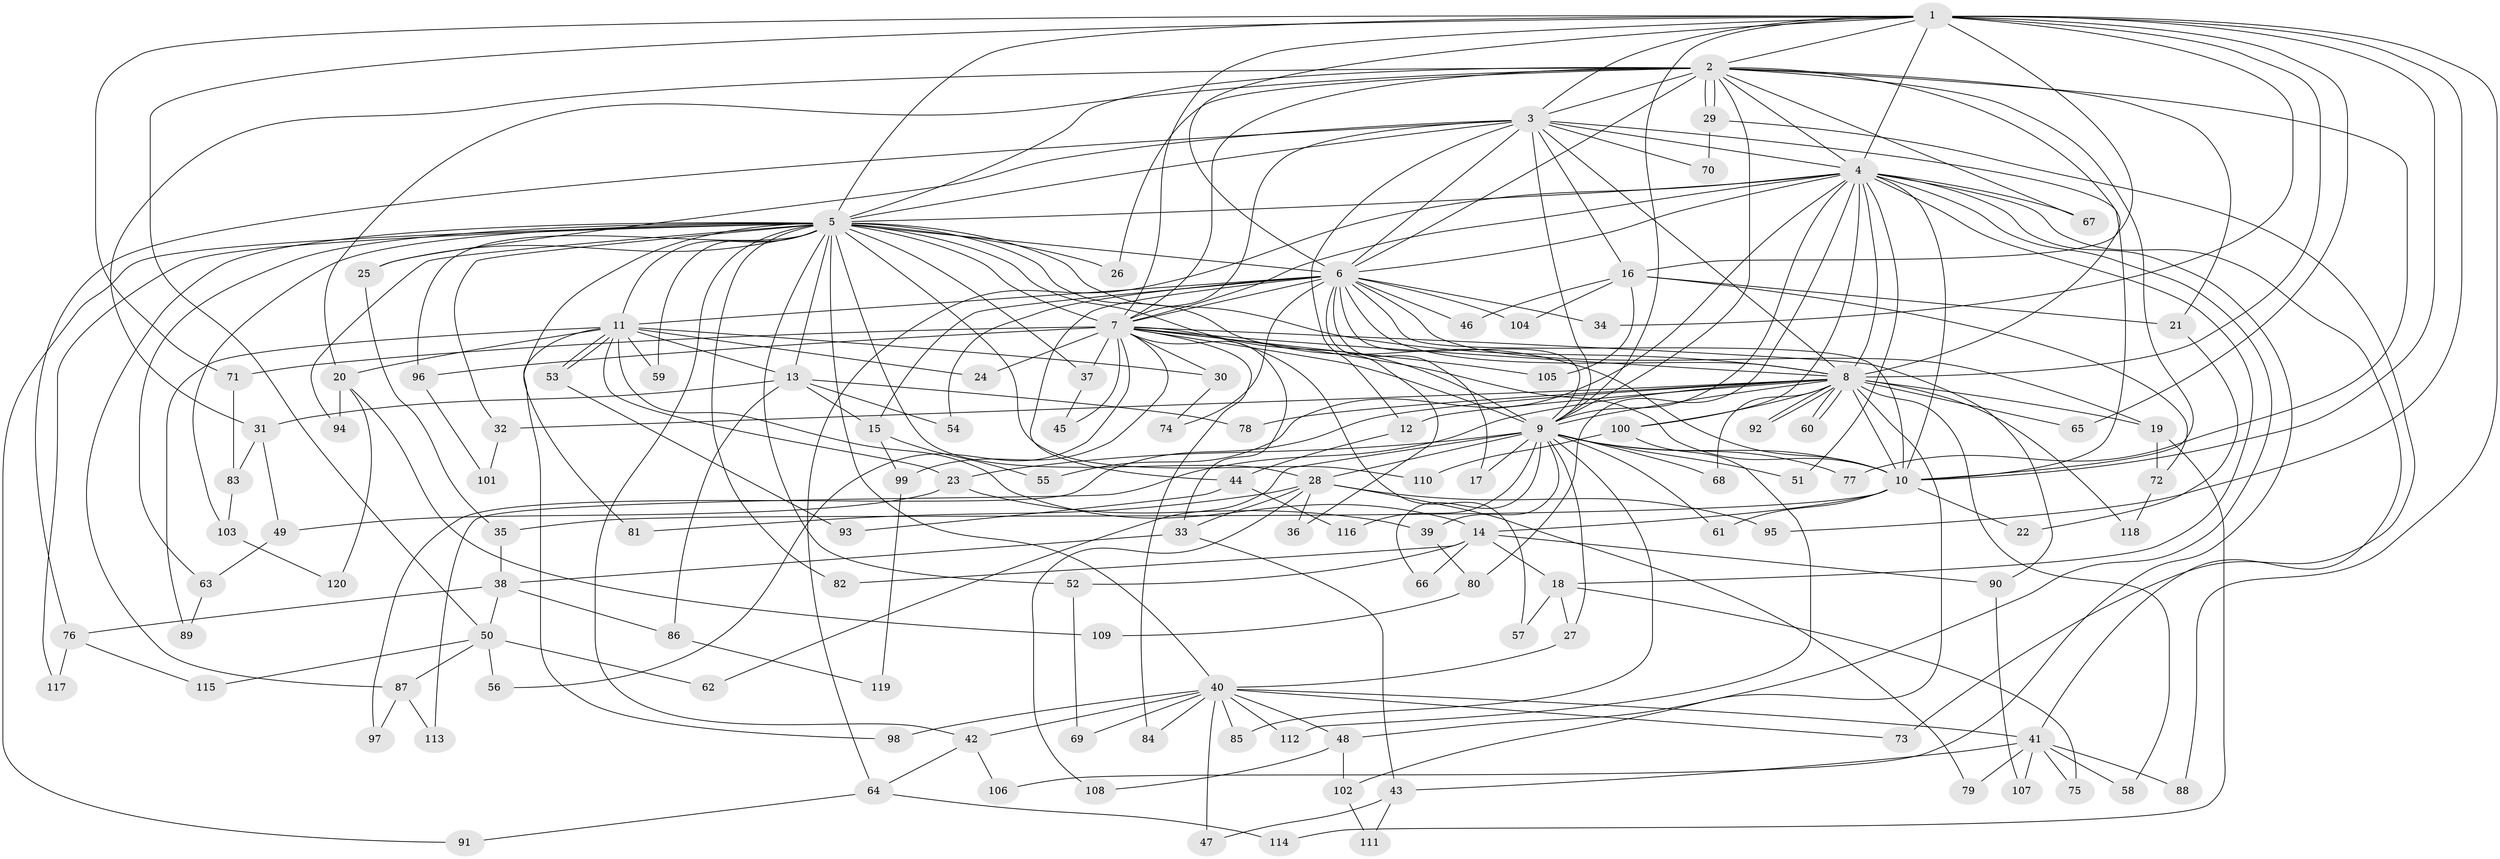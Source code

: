 // Generated by graph-tools (version 1.1) at 2025/01/03/09/25 03:01:24]
// undirected, 120 vertices, 265 edges
graph export_dot {
graph [start="1"]
  node [color=gray90,style=filled];
  1;
  2;
  3;
  4;
  5;
  6;
  7;
  8;
  9;
  10;
  11;
  12;
  13;
  14;
  15;
  16;
  17;
  18;
  19;
  20;
  21;
  22;
  23;
  24;
  25;
  26;
  27;
  28;
  29;
  30;
  31;
  32;
  33;
  34;
  35;
  36;
  37;
  38;
  39;
  40;
  41;
  42;
  43;
  44;
  45;
  46;
  47;
  48;
  49;
  50;
  51;
  52;
  53;
  54;
  55;
  56;
  57;
  58;
  59;
  60;
  61;
  62;
  63;
  64;
  65;
  66;
  67;
  68;
  69;
  70;
  71;
  72;
  73;
  74;
  75;
  76;
  77;
  78;
  79;
  80;
  81;
  82;
  83;
  84;
  85;
  86;
  87;
  88;
  89;
  90;
  91;
  92;
  93;
  94;
  95;
  96;
  97;
  98;
  99;
  100;
  101;
  102;
  103;
  104;
  105;
  106;
  107;
  108;
  109;
  110;
  111;
  112;
  113;
  114;
  115;
  116;
  117;
  118;
  119;
  120;
  1 -- 2;
  1 -- 3;
  1 -- 4;
  1 -- 5;
  1 -- 6;
  1 -- 7;
  1 -- 8;
  1 -- 9;
  1 -- 10;
  1 -- 16;
  1 -- 34;
  1 -- 50;
  1 -- 65;
  1 -- 71;
  1 -- 88;
  1 -- 95;
  2 -- 3;
  2 -- 4;
  2 -- 5;
  2 -- 6;
  2 -- 7;
  2 -- 8;
  2 -- 9;
  2 -- 10;
  2 -- 20;
  2 -- 21;
  2 -- 26;
  2 -- 29;
  2 -- 29;
  2 -- 31;
  2 -- 67;
  2 -- 77;
  3 -- 4;
  3 -- 5;
  3 -- 6;
  3 -- 7;
  3 -- 8;
  3 -- 9;
  3 -- 10;
  3 -- 12;
  3 -- 16;
  3 -- 25;
  3 -- 70;
  3 -- 76;
  4 -- 5;
  4 -- 6;
  4 -- 7;
  4 -- 8;
  4 -- 9;
  4 -- 10;
  4 -- 18;
  4 -- 41;
  4 -- 48;
  4 -- 51;
  4 -- 55;
  4 -- 64;
  4 -- 67;
  4 -- 80;
  4 -- 100;
  4 -- 106;
  5 -- 6;
  5 -- 7;
  5 -- 8;
  5 -- 9;
  5 -- 10;
  5 -- 11;
  5 -- 13;
  5 -- 25;
  5 -- 26;
  5 -- 28;
  5 -- 32;
  5 -- 37;
  5 -- 40;
  5 -- 42;
  5 -- 52;
  5 -- 59;
  5 -- 63;
  5 -- 81;
  5 -- 82;
  5 -- 87;
  5 -- 91;
  5 -- 94;
  5 -- 96;
  5 -- 103;
  5 -- 110;
  5 -- 117;
  6 -- 7;
  6 -- 8;
  6 -- 9;
  6 -- 10;
  6 -- 11;
  6 -- 15;
  6 -- 17;
  6 -- 19;
  6 -- 34;
  6 -- 36;
  6 -- 44;
  6 -- 46;
  6 -- 54;
  6 -- 74;
  6 -- 104;
  7 -- 8;
  7 -- 9;
  7 -- 10;
  7 -- 24;
  7 -- 30;
  7 -- 33;
  7 -- 37;
  7 -- 45;
  7 -- 56;
  7 -- 57;
  7 -- 71;
  7 -- 84;
  7 -- 90;
  7 -- 96;
  7 -- 99;
  7 -- 105;
  8 -- 9;
  8 -- 10;
  8 -- 12;
  8 -- 19;
  8 -- 32;
  8 -- 58;
  8 -- 60;
  8 -- 60;
  8 -- 65;
  8 -- 68;
  8 -- 78;
  8 -- 92;
  8 -- 92;
  8 -- 97;
  8 -- 100;
  8 -- 102;
  8 -- 113;
  8 -- 118;
  9 -- 10;
  9 -- 17;
  9 -- 23;
  9 -- 27;
  9 -- 28;
  9 -- 39;
  9 -- 51;
  9 -- 61;
  9 -- 62;
  9 -- 66;
  9 -- 68;
  9 -- 77;
  9 -- 85;
  9 -- 116;
  10 -- 14;
  10 -- 22;
  10 -- 35;
  10 -- 61;
  11 -- 13;
  11 -- 14;
  11 -- 20;
  11 -- 23;
  11 -- 24;
  11 -- 30;
  11 -- 53;
  11 -- 53;
  11 -- 59;
  11 -- 89;
  11 -- 98;
  12 -- 44;
  13 -- 15;
  13 -- 31;
  13 -- 54;
  13 -- 78;
  13 -- 86;
  14 -- 18;
  14 -- 52;
  14 -- 66;
  14 -- 82;
  14 -- 90;
  15 -- 55;
  15 -- 99;
  16 -- 21;
  16 -- 46;
  16 -- 72;
  16 -- 104;
  16 -- 105;
  18 -- 27;
  18 -- 57;
  18 -- 75;
  19 -- 72;
  19 -- 114;
  20 -- 94;
  20 -- 109;
  20 -- 120;
  21 -- 22;
  23 -- 39;
  23 -- 49;
  25 -- 35;
  27 -- 40;
  28 -- 33;
  28 -- 36;
  28 -- 79;
  28 -- 81;
  28 -- 95;
  28 -- 108;
  29 -- 70;
  29 -- 73;
  30 -- 74;
  31 -- 49;
  31 -- 83;
  32 -- 101;
  33 -- 38;
  33 -- 43;
  35 -- 38;
  37 -- 45;
  38 -- 50;
  38 -- 76;
  38 -- 86;
  39 -- 80;
  40 -- 41;
  40 -- 42;
  40 -- 47;
  40 -- 48;
  40 -- 69;
  40 -- 73;
  40 -- 84;
  40 -- 85;
  40 -- 98;
  40 -- 112;
  41 -- 43;
  41 -- 58;
  41 -- 75;
  41 -- 79;
  41 -- 88;
  41 -- 107;
  42 -- 64;
  42 -- 106;
  43 -- 47;
  43 -- 111;
  44 -- 93;
  44 -- 116;
  48 -- 102;
  48 -- 108;
  49 -- 63;
  50 -- 56;
  50 -- 62;
  50 -- 87;
  50 -- 115;
  52 -- 69;
  53 -- 93;
  63 -- 89;
  64 -- 91;
  64 -- 114;
  71 -- 83;
  72 -- 118;
  76 -- 115;
  76 -- 117;
  80 -- 109;
  83 -- 103;
  86 -- 119;
  87 -- 97;
  87 -- 113;
  90 -- 107;
  96 -- 101;
  99 -- 119;
  100 -- 110;
  100 -- 112;
  102 -- 111;
  103 -- 120;
}
